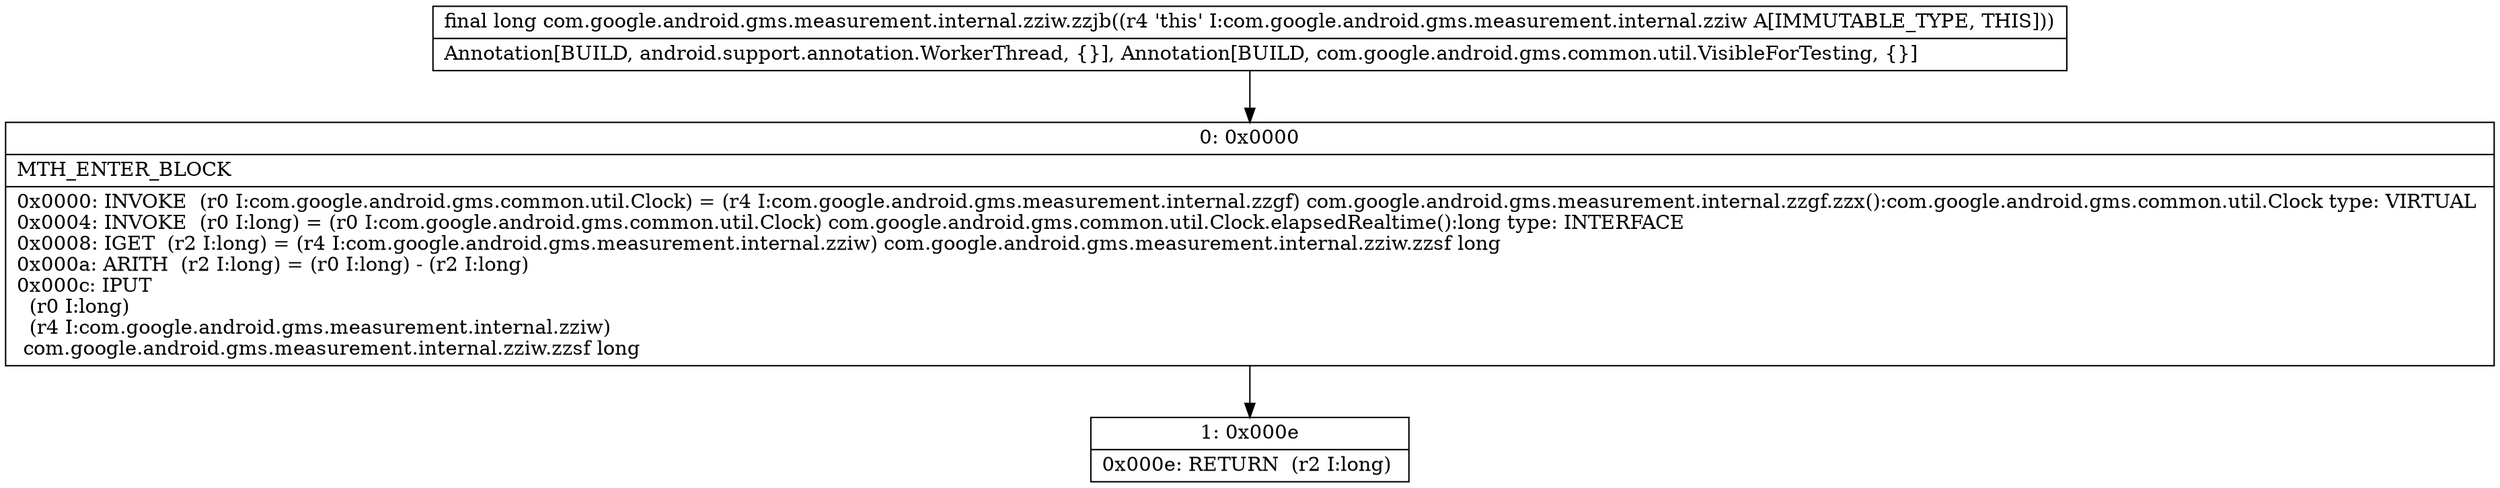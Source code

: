 digraph "CFG forcom.google.android.gms.measurement.internal.zziw.zzjb()J" {
Node_0 [shape=record,label="{0\:\ 0x0000|MTH_ENTER_BLOCK\l|0x0000: INVOKE  (r0 I:com.google.android.gms.common.util.Clock) = (r4 I:com.google.android.gms.measurement.internal.zzgf) com.google.android.gms.measurement.internal.zzgf.zzx():com.google.android.gms.common.util.Clock type: VIRTUAL \l0x0004: INVOKE  (r0 I:long) = (r0 I:com.google.android.gms.common.util.Clock) com.google.android.gms.common.util.Clock.elapsedRealtime():long type: INTERFACE \l0x0008: IGET  (r2 I:long) = (r4 I:com.google.android.gms.measurement.internal.zziw) com.google.android.gms.measurement.internal.zziw.zzsf long \l0x000a: ARITH  (r2 I:long) = (r0 I:long) \- (r2 I:long) \l0x000c: IPUT  \l  (r0 I:long)\l  (r4 I:com.google.android.gms.measurement.internal.zziw)\l com.google.android.gms.measurement.internal.zziw.zzsf long \l}"];
Node_1 [shape=record,label="{1\:\ 0x000e|0x000e: RETURN  (r2 I:long) \l}"];
MethodNode[shape=record,label="{final long com.google.android.gms.measurement.internal.zziw.zzjb((r4 'this' I:com.google.android.gms.measurement.internal.zziw A[IMMUTABLE_TYPE, THIS]))  | Annotation[BUILD, android.support.annotation.WorkerThread, \{\}], Annotation[BUILD, com.google.android.gms.common.util.VisibleForTesting, \{\}]\l}"];
MethodNode -> Node_0;
Node_0 -> Node_1;
}

